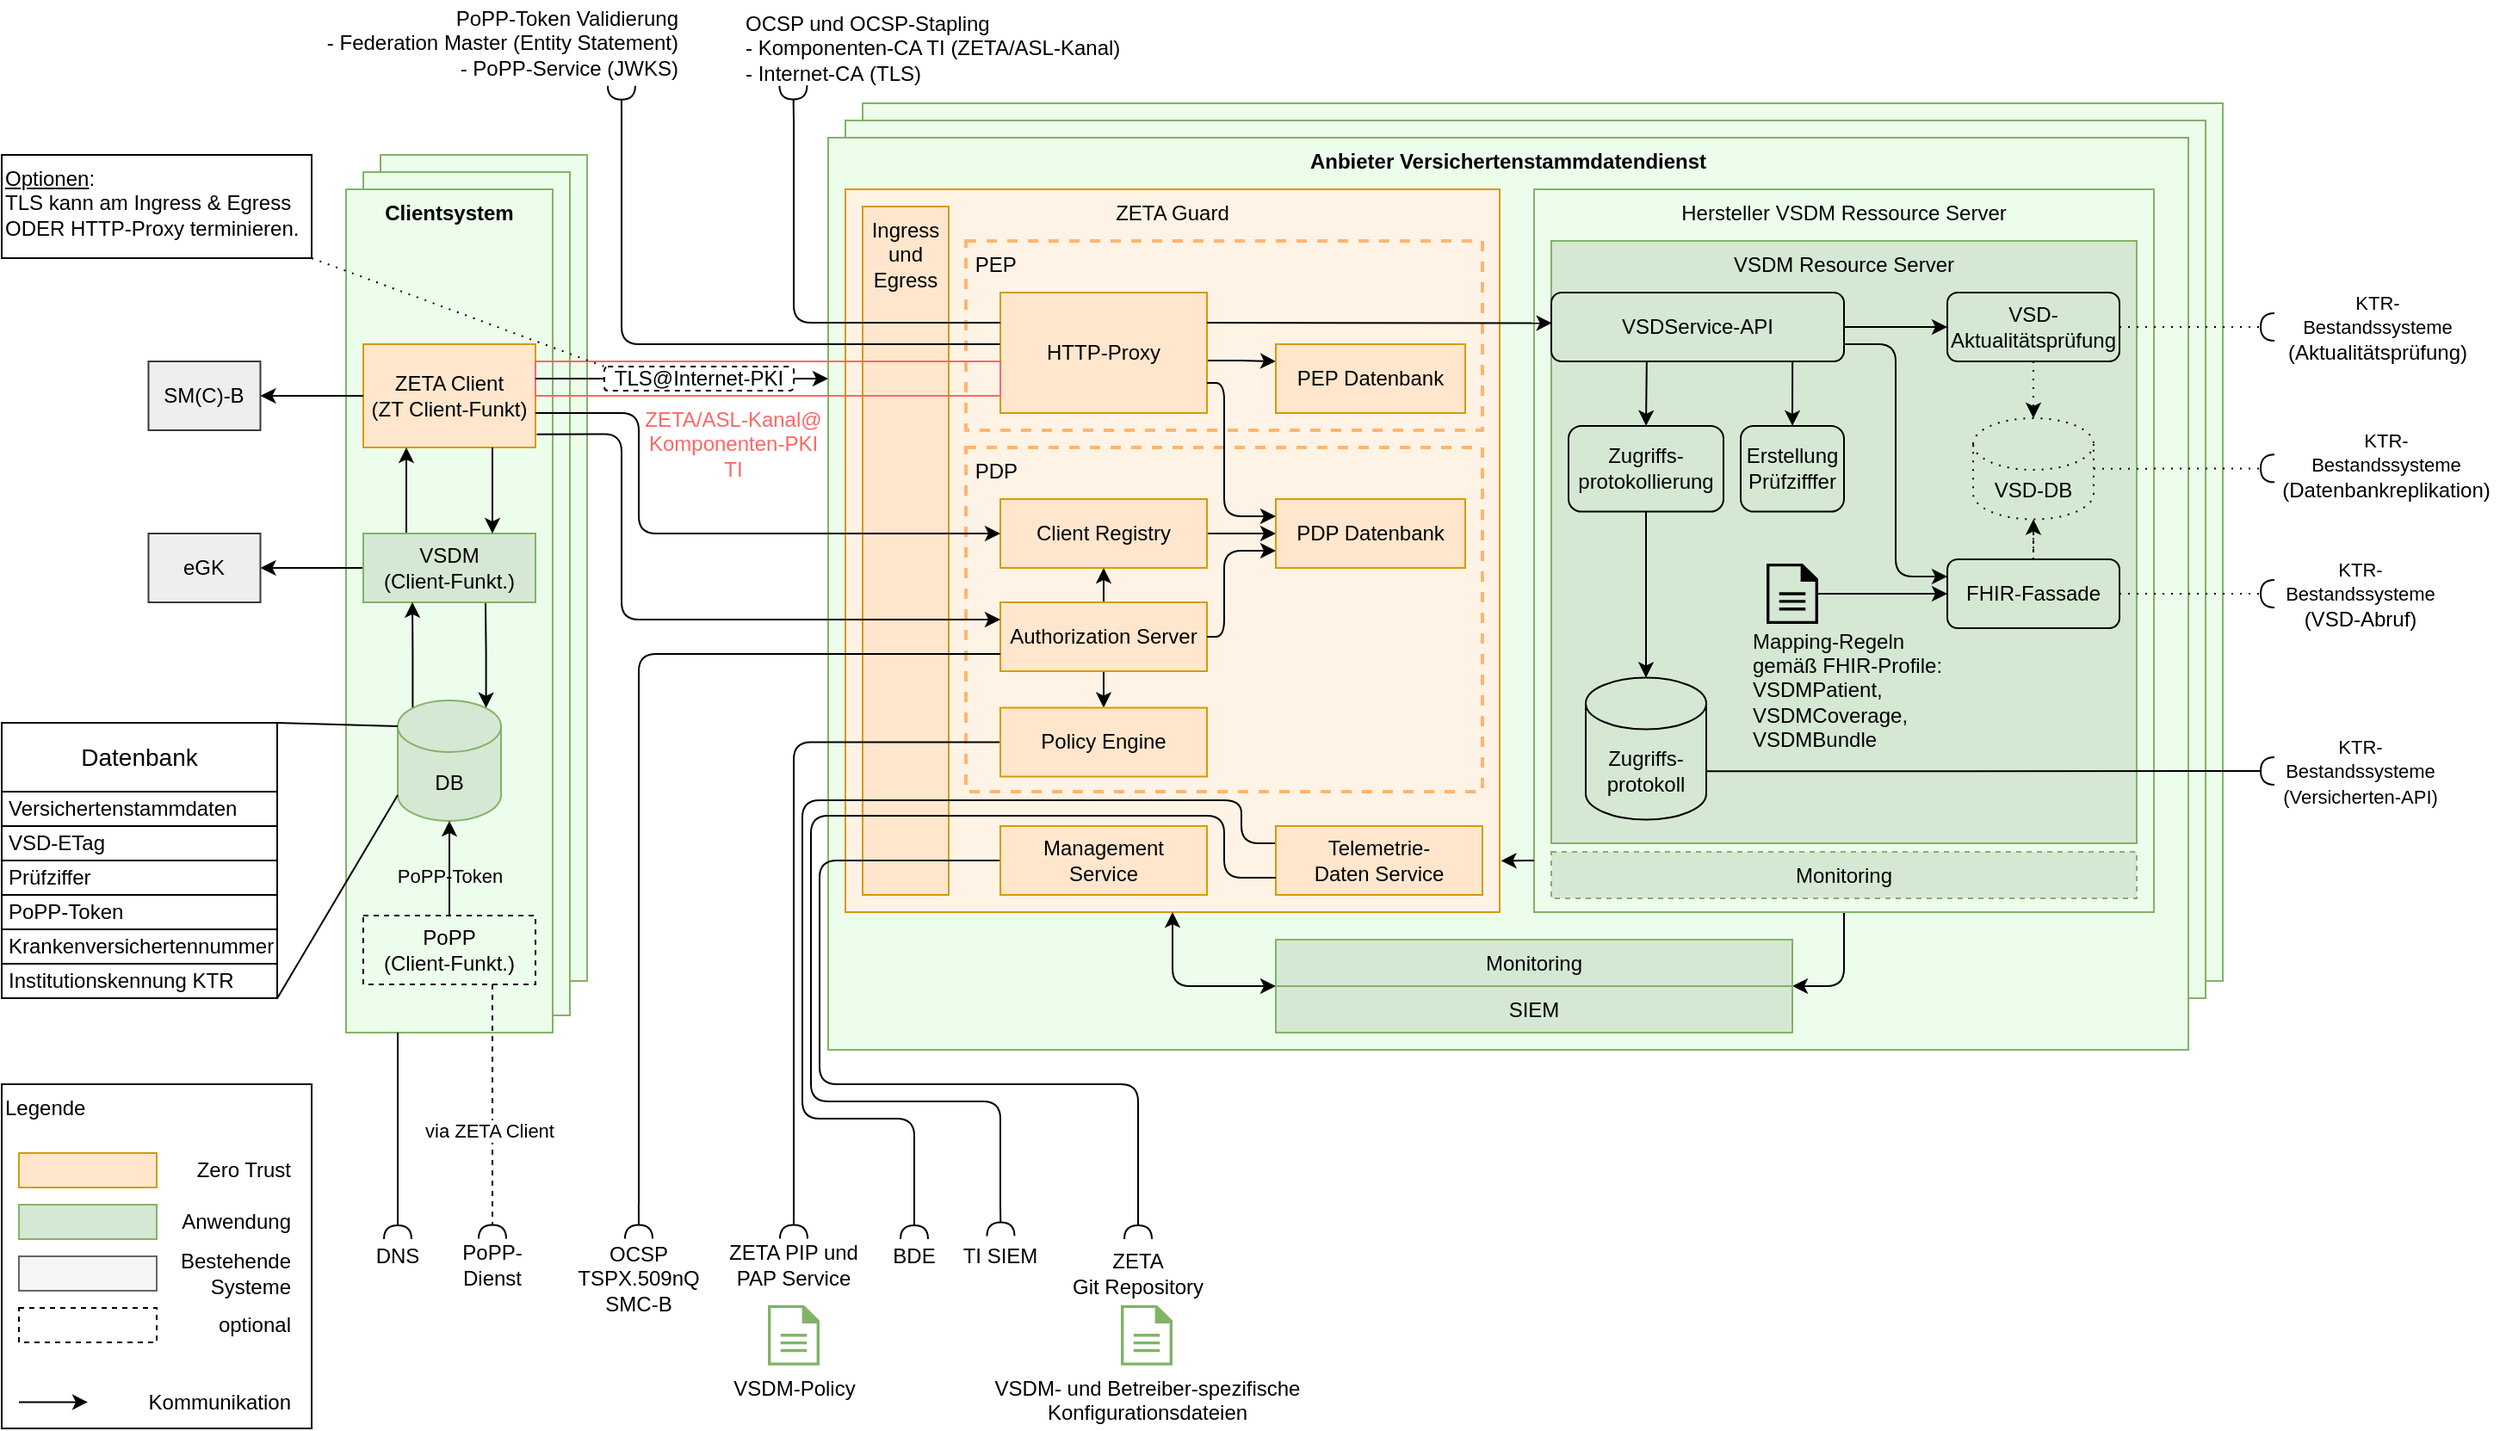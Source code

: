<?xml version="1.0" encoding="UTF-8"?>
<mxfile version="24.9.3">
  <diagram id="XZqBrHnGn3-9SLynYtlv" name="Seite-1">
    <mxGraphModel dx="1962" dy="904" grid="1" gridSize="10" guides="1" tooltips="1" connect="1" arrows="1" fold="1" page="0" pageScale="1" pageWidth="827" pageHeight="1169" math="0" shadow="0">
      <root>
        <mxCell id="0" />
        <mxCell id="1" parent="0" />
        <mxCell id="Ux8lGl-wnyfo4ktNm6vA-50" value="" style="rounded=0;whiteSpace=wrap;html=1;fillColor=#edfdec;strokeColor=#82b366;align=center;verticalAlign=top;" parent="1" vertex="1">
          <mxGeometry x="490" y="70" width="790" height="510" as="geometry" />
        </mxCell>
        <mxCell id="Ux8lGl-wnyfo4ktNm6vA-48" value="" style="rounded=0;whiteSpace=wrap;html=1;fillColor=#edfdec;strokeColor=#82b366;align=center;verticalAlign=top;" parent="1" vertex="1">
          <mxGeometry x="480" y="80" width="790" height="510" as="geometry" />
        </mxCell>
        <mxCell id="29rTgdMoYmhlcVRQ41To-1" value="&lt;b&gt;Anbieter Versichertenstammdatendienst&lt;/b&gt;" style="rounded=0;whiteSpace=wrap;html=1;fillColor=#edfdec;strokeColor=#82b366;align=center;verticalAlign=top;" parent="1" vertex="1">
          <mxGeometry x="470" y="90" width="790" height="530" as="geometry" />
        </mxCell>
        <mxCell id="gxVGAsNlWDkxe-efT7vW-6" value="" style="edgeStyle=orthogonalEdgeStyle;rounded=1;orthogonalLoop=1;jettySize=auto;html=1;entryX=1;entryY=1;entryDx=0;entryDy=0;exitX=0.5;exitY=1;exitDx=0;exitDy=0;curved=0;" parent="1" source="gxVGAsNlWDkxe-efT7vW-1" target="29rTgdMoYmhlcVRQ41To-34" edge="1">
          <mxGeometry relative="1" as="geometry">
            <Array as="points">
              <mxPoint x="1060" y="583" />
            </Array>
          </mxGeometry>
        </mxCell>
        <mxCell id="gxVGAsNlWDkxe-efT7vW-1" value="Hersteller VSDM Ressource Server" style="rounded=0;whiteSpace=wrap;html=1;fillColor=#edfdec;strokeColor=#82b366;align=center;verticalAlign=top;" parent="1" vertex="1">
          <mxGeometry x="880" y="120" width="360" height="420" as="geometry" />
        </mxCell>
        <mxCell id="mA7ABEJn_w4v4imi2nxo-2" value="&lt;u&gt;Optionen&lt;/u&gt;:&lt;div&gt;&lt;span style=&quot;background-color: initial;&quot;&gt;TLS kann am Ingress &amp;amp; Egress ODER HTTP-Proxy terminieren.&lt;/span&gt;&lt;/div&gt;" style="rounded=0;whiteSpace=wrap;html=1;align=left;verticalAlign=top;" parent="1" vertex="1">
          <mxGeometry x="-10" y="100" width="180" height="60" as="geometry" />
        </mxCell>
        <mxCell id="Ux8lGl-wnyfo4ktNm6vA-52" value="" style="rounded=0;whiteSpace=wrap;html=1;fillColor=#EDFDEC;strokeColor=#82B366;verticalAlign=top;" parent="1" vertex="1">
          <mxGeometry x="210" y="100" width="120" height="480" as="geometry" />
        </mxCell>
        <mxCell id="Ux8lGl-wnyfo4ktNm6vA-51" value="" style="rounded=0;whiteSpace=wrap;html=1;fillColor=#EDFDEC;strokeColor=#82B366;verticalAlign=top;" parent="1" vertex="1">
          <mxGeometry x="200" y="110" width="120" height="490" as="geometry" />
        </mxCell>
        <mxCell id="29rTgdMoYmhlcVRQ41To-2" value="ZETA Guard" style="rounded=0;whiteSpace=wrap;html=1;align=center;verticalAlign=top;fillColor=#fff3e5;strokeColor=#d79b00;" parent="1" vertex="1">
          <mxGeometry x="480" y="120" width="380" height="420" as="geometry" />
        </mxCell>
        <mxCell id="29rTgdMoYmhlcVRQ41To-3" value="Ingress&lt;div&gt;und&lt;/div&gt;&lt;div&gt;Egress&lt;div&gt;&lt;/div&gt;&lt;/div&gt;" style="rounded=0;whiteSpace=wrap;html=1;fillColor=#ffe6cc;strokeColor=#d79b00;verticalAlign=top;" parent="1" vertex="1">
          <mxGeometry x="490" y="130" width="50" height="400" as="geometry" />
        </mxCell>
        <mxCell id="29rTgdMoYmhlcVRQ41To-4" value="Legende" style="rounded=0;whiteSpace=wrap;html=1;align=left;verticalAlign=top;" parent="1" vertex="1">
          <mxGeometry x="-10" y="640" width="180" height="200" as="geometry" />
        </mxCell>
        <mxCell id="29rTgdMoYmhlcVRQ41To-6" value="&amp;nbsp;PDP&amp;nbsp;" style="rounded=0;whiteSpace=wrap;html=1;fillColor=none;verticalAlign=top;strokeColor=#FFB570;dashed=1;strokeWidth=2;align=left;" parent="1" vertex="1">
          <mxGeometry x="550" y="270" width="300" height="200" as="geometry" />
        </mxCell>
        <mxCell id="29rTgdMoYmhlcVRQ41To-9" style="edgeStyle=orthogonalEdgeStyle;rounded=0;orthogonalLoop=1;jettySize=auto;html=1;entryX=0.5;entryY=0;entryDx=0;entryDy=0;" parent="1" source="29rTgdMoYmhlcVRQ41To-15" target="29rTgdMoYmhlcVRQ41To-18" edge="1">
          <mxGeometry relative="1" as="geometry">
            <mxPoint x="630" y="360" as="targetPoint" />
          </mxGeometry>
        </mxCell>
        <mxCell id="7Tdx6mqpSsqZb4YxP3zN-2" value="" style="edgeStyle=orthogonalEdgeStyle;rounded=0;orthogonalLoop=1;jettySize=auto;html=1;" parent="1" source="29rTgdMoYmhlcVRQ41To-15" target="7Tdx6mqpSsqZb4YxP3zN-1" edge="1">
          <mxGeometry relative="1" as="geometry" />
        </mxCell>
        <mxCell id="29rTgdMoYmhlcVRQ41To-15" value="Authorization Server" style="rounded=0;whiteSpace=wrap;html=1;fillColor=#ffe6cc;strokeColor=#d79b00;" parent="1" vertex="1">
          <mxGeometry x="570" y="360" width="120" height="40" as="geometry" />
        </mxCell>
        <mxCell id="29rTgdMoYmhlcVRQ41To-16" style="edgeStyle=orthogonalEdgeStyle;rounded=1;orthogonalLoop=1;jettySize=auto;html=1;exitX=0;exitY=0.5;exitDx=0;exitDy=0;curved=0;endArrow=none;endFill=0;" parent="1" source="29rTgdMoYmhlcVRQ41To-18" edge="1">
          <mxGeometry relative="1" as="geometry">
            <Array as="points">
              <mxPoint x="450" y="441" />
            </Array>
            <mxPoint x="450" y="690" as="targetPoint" />
          </mxGeometry>
        </mxCell>
        <mxCell id="29rTgdMoYmhlcVRQ41To-18" value="Policy Engine" style="rounded=0;whiteSpace=wrap;html=1;fillColor=#ffe6cc;strokeColor=#d79b00;" parent="1" vertex="1">
          <mxGeometry x="570" y="421.25" width="120" height="40" as="geometry" />
        </mxCell>
        <mxCell id="29rTgdMoYmhlcVRQ41To-22" value="&lt;div&gt;VSDM Resource Server&lt;/div&gt;" style="rounded=0;whiteSpace=wrap;html=1;fillColor=#d5e8d4;strokeColor=#82b366;verticalAlign=top;" parent="1" vertex="1">
          <mxGeometry x="890" y="150" width="340" height="350" as="geometry" />
        </mxCell>
        <mxCell id="kJqwXl-6ZBxffu8ja5CK-5" value="" style="edgeStyle=orthogonalEdgeStyle;rounded=1;orthogonalLoop=1;jettySize=auto;html=1;curved=0;endArrow=none;endFill=0;exitX=0;exitY=0.25;exitDx=0;exitDy=0;" parent="1" source="29rTgdMoYmhlcVRQ41To-28" edge="1">
          <mxGeometry relative="1" as="geometry">
            <mxPoint x="725" y="494.5" as="sourcePoint" />
            <mxPoint x="520" y="710" as="targetPoint" />
            <Array as="points">
              <mxPoint x="710" y="500" />
              <mxPoint x="710" y="475" />
              <mxPoint x="455" y="475" />
              <mxPoint x="455" y="660" />
              <mxPoint x="520" y="660" />
            </Array>
          </mxGeometry>
        </mxCell>
        <mxCell id="29rTgdMoYmhlcVRQ41To-28" value="Telemetrie-Daten&amp;nbsp;&lt;span style=&quot;background-color: initial;&quot;&gt;Service&lt;/span&gt;" style="rounded=0;whiteSpace=wrap;html=1;fillColor=#ffe6cc;strokeColor=#d79b00;" parent="1" vertex="1">
          <mxGeometry x="730" y="490" width="120" height="40" as="geometry" />
        </mxCell>
        <mxCell id="29rTgdMoYmhlcVRQ41To-29" style="edgeStyle=orthogonalEdgeStyle;rounded=1;orthogonalLoop=1;jettySize=auto;html=1;curved=0;exitX=0;exitY=0.5;exitDx=0;exitDy=0;endArrow=none;endFill=0;" parent="1" source="29rTgdMoYmhlcVRQ41To-31" edge="1">
          <mxGeometry relative="1" as="geometry">
            <Array as="points">
              <mxPoint x="465" y="510" />
              <mxPoint x="465" y="640" />
              <mxPoint x="650" y="640" />
            </Array>
            <mxPoint x="650" y="700" as="targetPoint" />
          </mxGeometry>
        </mxCell>
        <mxCell id="29rTgdMoYmhlcVRQ41To-31" value="Management&lt;div&gt;Service&lt;/div&gt;" style="rounded=0;whiteSpace=wrap;html=1;fillColor=#ffe6cc;strokeColor=#d79b00;" parent="1" vertex="1">
          <mxGeometry x="570" y="490" width="120" height="40" as="geometry" />
        </mxCell>
        <mxCell id="gxVGAsNlWDkxe-efT7vW-7" value="" style="edgeStyle=orthogonalEdgeStyle;rounded=0;orthogonalLoop=1;jettySize=auto;html=1;entryX=0.418;entryY=0.014;entryDx=0;entryDy=0;entryPerimeter=0;" parent="1" source="29rTgdMoYmhlcVRQ41To-34" target="29rTgdMoYmhlcVRQ41To-53" edge="1">
          <mxGeometry relative="1" as="geometry" />
        </mxCell>
        <mxCell id="29rTgdMoYmhlcVRQ41To-34" value="&lt;div&gt;Monitoring&lt;/div&gt;" style="rounded=0;whiteSpace=wrap;html=1;fillColor=#d5e8d4;strokeColor=#82b366;" parent="1" vertex="1">
          <mxGeometry x="730" y="556" width="300" height="27" as="geometry" />
        </mxCell>
        <mxCell id="29rTgdMoYmhlcVRQ41To-39" value="&lt;b&gt;Clientsystem&lt;/b&gt;" style="rounded=0;whiteSpace=wrap;html=1;fillColor=#EDFDEC;strokeColor=#82B366;verticalAlign=top;" parent="1" vertex="1">
          <mxGeometry x="190" y="120" width="120" height="490" as="geometry" />
        </mxCell>
        <mxCell id="29rTgdMoYmhlcVRQ41To-44" value="SM(C)-B" style="rounded=0;whiteSpace=wrap;html=1;fillColor=#eeeeee;strokeColor=#36393d;" parent="1" vertex="1">
          <mxGeometry x="75.24" y="220" width="65" height="40" as="geometry" />
        </mxCell>
        <mxCell id="kJqwXl-6ZBxffu8ja5CK-8" value="" style="edgeStyle=orthogonalEdgeStyle;rounded=1;orthogonalLoop=1;jettySize=auto;html=1;entryX=0.5;entryY=1;entryDx=0;entryDy=0;exitX=0;exitY=0;exitDx=0;exitDy=0;startArrow=classic;startFill=1;curved=0;" parent="1" source="29rTgdMoYmhlcVRQ41To-53" target="29rTgdMoYmhlcVRQ41To-2" edge="1">
          <mxGeometry relative="1" as="geometry">
            <mxPoint x="785" y="640" as="targetPoint" />
            <Array as="points">
              <mxPoint x="670" y="583" />
            </Array>
          </mxGeometry>
        </mxCell>
        <mxCell id="29rTgdMoYmhlcVRQ41To-53" value="&lt;div&gt;SIEM&lt;/div&gt;" style="rounded=0;whiteSpace=wrap;html=1;fillColor=#D5E8D4;strokeColor=#82B366;" parent="1" vertex="1">
          <mxGeometry x="730" y="583" width="300" height="27" as="geometry" />
        </mxCell>
        <mxCell id="29rTgdMoYmhlcVRQ41To-60" value="" style="rounded=0;whiteSpace=wrap;html=1;fillColor=#ffe6cc;strokeColor=#d79b00;" parent="1" vertex="1">
          <mxGeometry y="680" width="80" height="20" as="geometry" />
        </mxCell>
        <mxCell id="29rTgdMoYmhlcVRQ41To-61" value="Zero Trust" style="text;html=1;align=right;verticalAlign=middle;whiteSpace=wrap;rounded=0;" parent="1" vertex="1">
          <mxGeometry x="90" y="680" width="70" height="20" as="geometry" />
        </mxCell>
        <mxCell id="29rTgdMoYmhlcVRQ41To-62" value="" style="rounded=0;whiteSpace=wrap;html=1;fillColor=#d5e8d4;strokeColor=#82b366;" parent="1" vertex="1">
          <mxGeometry y="710" width="80" height="20" as="geometry" />
        </mxCell>
        <mxCell id="29rTgdMoYmhlcVRQ41To-63" value="Anwendung" style="text;html=1;align=right;verticalAlign=middle;whiteSpace=wrap;rounded=0;" parent="1" vertex="1">
          <mxGeometry x="90" y="710" width="70" height="20" as="geometry" />
        </mxCell>
        <mxCell id="29rTgdMoYmhlcVRQ41To-64" value="" style="rounded=0;whiteSpace=wrap;html=1;fillColor=#f5f5f5;strokeColor=#666666;fontColor=#333333;" parent="1" vertex="1">
          <mxGeometry y="740" width="80" height="20" as="geometry" />
        </mxCell>
        <mxCell id="29rTgdMoYmhlcVRQ41To-65" value="Bestehende &lt;br&gt;Systeme" style="text;html=1;align=right;verticalAlign=middle;whiteSpace=wrap;rounded=0;" parent="1" vertex="1">
          <mxGeometry x="90" y="739.75" width="70" height="20" as="geometry" />
        </mxCell>
        <mxCell id="29rTgdMoYmhlcVRQ41To-66" style="edgeStyle=orthogonalEdgeStyle;rounded=1;orthogonalLoop=1;jettySize=auto;html=1;curved=0;" parent="1" edge="1">
          <mxGeometry relative="1" as="geometry">
            <mxPoint y="824.71" as="sourcePoint" />
            <mxPoint x="40" y="824.71" as="targetPoint" />
            <Array as="points">
              <mxPoint x="20" y="825" />
              <mxPoint x="20" y="825" />
            </Array>
          </mxGeometry>
        </mxCell>
        <mxCell id="29rTgdMoYmhlcVRQ41To-67" value="Kommunikation" style="text;html=1;align=right;verticalAlign=middle;whiteSpace=wrap;rounded=0;" parent="1" vertex="1">
          <mxGeometry x="70" y="815" width="90" height="20" as="geometry" />
        </mxCell>
        <mxCell id="29rTgdMoYmhlcVRQ41To-70" style="edgeStyle=orthogonalEdgeStyle;rounded=1;orthogonalLoop=1;jettySize=auto;html=1;entryX=0;entryY=0.25;entryDx=0;entryDy=0;curved=0;exitX=1.008;exitY=0.872;exitDx=0;exitDy=0;exitPerimeter=0;" parent="1" source="29rTgdMoYmhlcVRQ41To-76" target="29rTgdMoYmhlcVRQ41To-15" edge="1">
          <mxGeometry relative="1" as="geometry">
            <Array as="points">
              <mxPoint x="350" y="262" />
              <mxPoint x="350" y="370" />
            </Array>
          </mxGeometry>
        </mxCell>
        <mxCell id="29rTgdMoYmhlcVRQ41To-76" value="ZETA Client&lt;div&gt;(ZT Client-Funkt)&lt;/div&gt;" style="rounded=0;whiteSpace=wrap;html=1;fillColor=#ffe6cc;strokeColor=#d79b00;" parent="1" vertex="1">
          <mxGeometry x="200" y="210" width="100" height="60" as="geometry" />
        </mxCell>
        <mxCell id="29rTgdMoYmhlcVRQ41To-77" value="&amp;nbsp;PEP&amp;nbsp;" style="rounded=0;whiteSpace=wrap;html=1;fillColor=none;verticalAlign=top;strokeColor=#FFB570;dashed=1;strokeWidth=2;align=left;" parent="1" vertex="1">
          <mxGeometry x="550" y="150" width="300" height="110" as="geometry" />
        </mxCell>
        <mxCell id="y5Bz5w09_a10lvHmToGj-6" value="" style="edgeStyle=orthogonalEdgeStyle;rounded=0;orthogonalLoop=1;jettySize=auto;html=1;curved=0;entryX=0;entryY=0.25;entryDx=0;entryDy=0;exitX=0.989;exitY=0.564;exitDx=0;exitDy=0;exitPerimeter=0;" parent="1" source="29rTgdMoYmhlcVRQ41To-78" target="y5Bz5w09_a10lvHmToGj-5" edge="1">
          <mxGeometry relative="1" as="geometry" />
        </mxCell>
        <mxCell id="29rTgdMoYmhlcVRQ41To-78" value="HTTP-Proxy" style="rounded=0;whiteSpace=wrap;html=1;fillColor=#ffe6cc;strokeColor=#d79b00;" parent="1" vertex="1">
          <mxGeometry x="570" y="180" width="120" height="70" as="geometry" />
        </mxCell>
        <mxCell id="mJ-3obKRto_tGQeoeEUm-2" value="" style="edgeStyle=orthogonalEdgeStyle;rounded=0;orthogonalLoop=1;jettySize=auto;html=1;entryX=0.25;entryY=1;entryDx=0;entryDy=0;exitX=0.25;exitY=0;exitDx=0;exitDy=0;" parent="1" source="29rTgdMoYmhlcVRQ41To-85" target="29rTgdMoYmhlcVRQ41To-76" edge="1">
          <mxGeometry relative="1" as="geometry" />
        </mxCell>
        <mxCell id="eh9vk2TK4S6zh4HiUIDi-2" value="" style="edgeStyle=orthogonalEdgeStyle;rounded=0;orthogonalLoop=1;jettySize=auto;html=1;" parent="1" source="29rTgdMoYmhlcVRQ41To-85" target="eh9vk2TK4S6zh4HiUIDi-1" edge="1">
          <mxGeometry relative="1" as="geometry" />
        </mxCell>
        <mxCell id="29rTgdMoYmhlcVRQ41To-85" value="&lt;div&gt;VSDM&lt;/div&gt;&lt;div&gt;(Client-Funkt.)&lt;/div&gt;" style="rounded=0;whiteSpace=wrap;html=1;fillColor=#d5e8d4;strokeColor=#82b366;" parent="1" vertex="1">
          <mxGeometry x="200" y="320" width="100" height="40" as="geometry" />
        </mxCell>
        <mxCell id="mJ-3obKRto_tGQeoeEUm-1" value="" style="edgeStyle=orthogonalEdgeStyle;rounded=0;orthogonalLoop=1;jettySize=auto;html=1;startArrow=classic;startFill=1;endArrow=none;endFill=0;exitX=0.855;exitY=0;exitDx=0;exitDy=4.35;exitPerimeter=0;entryX=0.71;entryY=1.011;entryDx=0;entryDy=0;entryPerimeter=0;" parent="1" source="29rTgdMoYmhlcVRQ41To-87" target="29rTgdMoYmhlcVRQ41To-85" edge="1">
          <mxGeometry relative="1" as="geometry" />
        </mxCell>
        <mxCell id="RsZEj9lyrCXEbWaPnTaj-8" value="" style="edgeStyle=orthogonalEdgeStyle;rounded=0;orthogonalLoop=1;jettySize=auto;html=1;exitX=0.145;exitY=0;exitDx=0;exitDy=4.35;exitPerimeter=0;entryX=0.285;entryY=0.997;entryDx=0;entryDy=0;entryPerimeter=0;" parent="1" source="29rTgdMoYmhlcVRQ41To-87" target="29rTgdMoYmhlcVRQ41To-85" edge="1">
          <mxGeometry relative="1" as="geometry" />
        </mxCell>
        <mxCell id="29rTgdMoYmhlcVRQ41To-87" value="&lt;span style=&quot;background-color: initial;&quot;&gt;DB&lt;/span&gt;" style="shape=cylinder3;whiteSpace=wrap;html=1;boundedLbl=1;backgroundOutline=1;size=15;fillColor=#d5e8d4;strokeColor=#82b366;" parent="1" vertex="1">
          <mxGeometry x="220" y="417" width="60" height="70" as="geometry" />
        </mxCell>
        <mxCell id="29rTgdMoYmhlcVRQ41To-37" style="edgeStyle=orthogonalEdgeStyle;rounded=1;orthogonalLoop=1;jettySize=auto;html=1;entryX=1;entryY=0.5;entryDx=0;entryDy=0;curved=0;exitX=0;exitY=0.5;exitDx=0;exitDy=0;" parent="1" source="29rTgdMoYmhlcVRQ41To-76" target="29rTgdMoYmhlcVRQ41To-44" edge="1">
          <mxGeometry relative="1" as="geometry">
            <mxPoint x="230" y="169" as="sourcePoint" />
          </mxGeometry>
        </mxCell>
        <mxCell id="RsZEj9lyrCXEbWaPnTaj-5" value="" style="edgeStyle=orthogonalEdgeStyle;rounded=0;orthogonalLoop=1;jettySize=auto;html=1;" parent="1" source="RsZEj9lyrCXEbWaPnTaj-1" target="29rTgdMoYmhlcVRQ41To-87" edge="1">
          <mxGeometry relative="1" as="geometry" />
        </mxCell>
        <mxCell id="RsZEj9lyrCXEbWaPnTaj-6" value="PoPP-Token" style="edgeLabel;html=1;align=center;verticalAlign=middle;resizable=0;points=[];labelBackgroundColor=none;" parent="RsZEj9lyrCXEbWaPnTaj-5" vertex="1" connectable="0">
          <mxGeometry x="-0.148" relative="1" as="geometry">
            <mxPoint as="offset" />
          </mxGeometry>
        </mxCell>
        <mxCell id="RsZEj9lyrCXEbWaPnTaj-1" value="&lt;div&gt;PoPP&lt;/div&gt;&lt;div&gt;(Client-Funkt.)&lt;/div&gt;" style="rounded=0;whiteSpace=wrap;html=1;fillColor=none;dashed=1;" parent="1" vertex="1">
          <mxGeometry x="200" y="542" width="100" height="40" as="geometry" />
        </mxCell>
        <mxCell id="Ux8lGl-wnyfo4ktNm6vA-5" value="" style="endArrow=none;html=1;rounded=0;entryX=0;entryY=0;entryDx=0;entryDy=15;entryPerimeter=0;exitX=1;exitY=0;exitDx=0;exitDy=0;" parent="1" source="WYYAO5a9UxV3ZW57-LGB-9" target="29rTgdMoYmhlcVRQ41To-87" edge="1">
          <mxGeometry width="50" height="50" relative="1" as="geometry">
            <mxPoint x="70" y="337" as="sourcePoint" />
            <mxPoint x="610" y="587" as="targetPoint" />
          </mxGeometry>
        </mxCell>
        <mxCell id="Ux8lGl-wnyfo4ktNm6vA-6" value="" style="endArrow=none;html=1;rounded=0;entryX=0;entryY=1;entryDx=0;entryDy=-15;entryPerimeter=0;exitX=1.001;exitY=0.992;exitDx=0;exitDy=0;exitPerimeter=0;" parent="1" source="WYYAO5a9UxV3ZW57-LGB-15" target="29rTgdMoYmhlcVRQ41To-87" edge="1">
          <mxGeometry width="50" height="50" relative="1" as="geometry">
            <mxPoint x="69.43" y="486.74" as="sourcePoint" />
            <mxPoint x="125.36" y="477" as="targetPoint" />
          </mxGeometry>
        </mxCell>
        <mxCell id="Ux8lGl-wnyfo4ktNm6vA-14" value="" style="rounded=0;whiteSpace=wrap;html=1;fillColor=none;strokeColor=#FF6666;align=right;" parent="1" vertex="1">
          <mxGeometry x="300" y="220" width="270" height="20" as="geometry" />
        </mxCell>
        <mxCell id="Ux8lGl-wnyfo4ktNm6vA-15" value="&lt;span style=&quot;text-align: right;&quot;&gt;&lt;font color=&quot;#ff6666&quot;&gt;ZETA/ASL-Kanal@&lt;/font&gt;&lt;/span&gt;&lt;div&gt;&lt;span style=&quot;text-align: right;&quot;&gt;&lt;font color=&quot;#ff6666&quot;&gt;Komponenten-PKI TI&lt;/font&gt;&lt;/span&gt;&lt;/div&gt;" style="text;html=1;align=center;verticalAlign=middle;whiteSpace=wrap;rounded=0;" parent="1" vertex="1">
          <mxGeometry x="360" y="240" width="110" height="56" as="geometry" />
        </mxCell>
        <mxCell id="Ux8lGl-wnyfo4ktNm6vA-16" value="" style="edgeStyle=orthogonalEdgeStyle;rounded=0;orthogonalLoop=1;jettySize=auto;html=1;entryX=0.75;entryY=0;entryDx=0;entryDy=0;exitX=0.75;exitY=1;exitDx=0;exitDy=0;" parent="1" source="29rTgdMoYmhlcVRQ41To-76" target="29rTgdMoYmhlcVRQ41To-85" edge="1">
          <mxGeometry relative="1" as="geometry">
            <mxPoint x="235" y="320" as="sourcePoint" />
            <mxPoint x="235" y="280" as="targetPoint" />
          </mxGeometry>
        </mxCell>
        <mxCell id="29rTgdMoYmhlcVRQ41To-35" style="edgeStyle=orthogonalEdgeStyle;rounded=1;orthogonalLoop=1;jettySize=auto;html=1;curved=0;exitX=0;exitY=0.5;exitDx=0;exitDy=0;" parent="1" source="Ux8lGl-wnyfo4ktNm6vA-14" edge="1">
          <mxGeometry relative="1" as="geometry">
            <Array as="points">
              <mxPoint x="470" y="230" />
              <mxPoint x="470" y="230" />
            </Array>
            <mxPoint x="470" y="230" as="targetPoint" />
            <mxPoint x="310" y="230" as="sourcePoint" />
          </mxGeometry>
        </mxCell>
        <mxCell id="Ux8lGl-wnyfo4ktNm6vA-19" value="&lt;span style=&quot;&quot;&gt;VSDM-Policy&lt;/span&gt;" style="sketch=0;pointerEvents=1;shadow=0;dashed=0;html=1;strokeColor=none;fillColor=#82B366;labelPosition=center;verticalLabelPosition=bottom;verticalAlign=top;outlineConnect=0;align=center;shape=mxgraph.office.concepts.document;labelBackgroundColor=#FFFFFF;" parent="1" vertex="1">
          <mxGeometry x="435" y="768.38" width="30" height="35" as="geometry" />
        </mxCell>
        <mxCell id="Ux8lGl-wnyfo4ktNm6vA-20" value="Zugriffs-protokoll" style="shape=cylinder3;whiteSpace=wrap;html=1;boundedLbl=1;backgroundOutline=1;size=15;fillColor=#d5e8d4;strokeColor=#000000;" parent="1" vertex="1">
          <mxGeometry x="910" y="403.75" width="70" height="82.5" as="geometry" />
        </mxCell>
        <mxCell id="mA7ABEJn_w4v4imi2nxo-9" value="" style="edgeStyle=orthogonalEdgeStyle;rounded=0;orthogonalLoop=1;jettySize=auto;html=1;dashed=1;dashPattern=1 4;" parent="1" source="Ux8lGl-wnyfo4ktNm6vA-22" target="mA7ABEJn_w4v4imi2nxo-4" edge="1">
          <mxGeometry relative="1" as="geometry" />
        </mxCell>
        <mxCell id="mA7ABEJn_w4v4imi2nxo-10" value="" style="edgeStyle=orthogonalEdgeStyle;rounded=0;orthogonalLoop=1;jettySize=auto;html=1;startArrow=classic;startFill=1;endArrow=none;endFill=0;" parent="1" source="Ux8lGl-wnyfo4ktNm6vA-22" target="Ux8lGl-wnyfo4ktNm6vA-23" edge="1">
          <mxGeometry relative="1" as="geometry" />
        </mxCell>
        <mxCell id="Ux8lGl-wnyfo4ktNm6vA-22" value="FHIR-Fassade" style="rounded=1;whiteSpace=wrap;html=1;fillColor=none;" parent="1" vertex="1">
          <mxGeometry x="1120" y="335" width="100" height="40" as="geometry" />
        </mxCell>
        <mxCell id="Ux8lGl-wnyfo4ktNm6vA-23" value="" style="sketch=0;pointerEvents=1;shadow=0;dashed=0;html=1;strokeColor=none;fillColor=#000000;labelPosition=center;verticalLabelPosition=bottom;verticalAlign=top;outlineConnect=0;align=center;shape=mxgraph.office.concepts.document;labelBackgroundColor=none;" parent="1" vertex="1">
          <mxGeometry x="1015" y="337.5" width="30" height="35" as="geometry" />
        </mxCell>
        <mxCell id="Ux8lGl-wnyfo4ktNm6vA-30" value="" style="edgeStyle=orthogonalEdgeStyle;rounded=0;orthogonalLoop=1;jettySize=auto;html=1;exitX=0.5;exitY=1;exitDx=0;exitDy=0;" parent="1" source="Veu_fZ2Ik_sSsAxx7kRS-3" target="Ux8lGl-wnyfo4ktNm6vA-20" edge="1">
          <mxGeometry relative="1" as="geometry">
            <mxPoint x="944.71" y="366.07" as="sourcePoint" />
            <mxPoint x="860" y="434.25" as="targetPoint" />
          </mxGeometry>
        </mxCell>
        <mxCell id="Ux8lGl-wnyfo4ktNm6vA-32" value="" style="rounded=0;orthogonalLoop=1;jettySize=auto;html=1;endArrow=halfCircle;endFill=0;endSize=6;strokeWidth=1;sketch=0;dashed=1;dashPattern=1 4;" parent="1" source="Ux8lGl-wnyfo4ktNm6vA-22" edge="1">
          <mxGeometry relative="1" as="geometry">
            <mxPoint x="1244.14" y="280.5" as="sourcePoint" />
            <mxPoint x="1310" y="355" as="targetPoint" />
          </mxGeometry>
        </mxCell>
        <mxCell id="Ux8lGl-wnyfo4ktNm6vA-34" value="" style="ellipse;whiteSpace=wrap;html=1;align=center;aspect=fixed;fillColor=none;strokeColor=none;resizable=0;perimeter=centerPerimeter;rotatable=0;allowArrows=0;points=[];outlineConnect=1;" parent="1" vertex="1">
          <mxGeometry x="1420" y="190" width="10" height="10" as="geometry" />
        </mxCell>
        <mxCell id="Ux8lGl-wnyfo4ktNm6vA-43" value="" style="rounded=0;orthogonalLoop=1;jettySize=auto;html=1;endArrow=halfCircle;endFill=0;endSize=6;strokeWidth=1;sketch=0;exitX=1;exitY=0;exitDx=0;exitDy=54.375;exitPerimeter=0;" parent="1" source="Ux8lGl-wnyfo4ktNm6vA-20" edge="1">
          <mxGeometry relative="1" as="geometry">
            <mxPoint x="965" y="471.88" as="sourcePoint" />
            <mxPoint x="1310" y="458" as="targetPoint" />
          </mxGeometry>
        </mxCell>
        <mxCell id="Ux8lGl-wnyfo4ktNm6vA-45" value="&lt;span style=&quot;color: rgb(0, 0, 0); font-family: Helvetica; font-size: 11px; font-style: normal; font-variant-ligatures: normal; font-variant-caps: normal; font-weight: 400; letter-spacing: normal; orphans: 2; text-align: center; text-indent: 0px; text-transform: none; widows: 2; word-spacing: 0px; -webkit-text-stroke-width: 0px; white-space: nowrap; background-color: rgb(255, 255, 255); text-decoration-thickness: initial; text-decoration-style: initial; text-decoration-color: initial; display: inline !important; float: none;&quot;&gt;KTR-&lt;div style=&quot;font-size: 12px; text-wrap: wrap;&quot;&gt;&lt;span style=&quot;font-size: 11px; text-wrap: nowrap;&quot;&gt;Bestandssysteme&lt;/span&gt;&lt;/div&gt;(Versicherten-API)&lt;/span&gt;" style="text;html=1;align=center;verticalAlign=middle;whiteSpace=wrap;rounded=0;" parent="1" vertex="1">
          <mxGeometry x="1310" y="433.25" width="100" height="50" as="geometry" />
        </mxCell>
        <mxCell id="4ok_WFRXBlFDNo3Pk6dw-8" value="" style="rounded=0;orthogonalLoop=1;jettySize=auto;html=1;endArrow=halfCircle;endFill=0;endSize=6;strokeWidth=1;sketch=0;entryX=0.5;entryY=0;entryDx=0;entryDy=0;" parent="1" target="4ok_WFRXBlFDNo3Pk6dw-12" edge="1">
          <mxGeometry relative="1" as="geometry">
            <mxPoint x="520" y="709.75" as="sourcePoint" />
            <mxPoint x="519.83" y="725.75" as="targetPoint" />
          </mxGeometry>
        </mxCell>
        <mxCell id="4ok_WFRXBlFDNo3Pk6dw-9" value="" style="rounded=0;orthogonalLoop=1;jettySize=auto;html=1;endArrow=halfCircle;endFill=0;endSize=6;strokeWidth=1;sketch=0;entryX=0.504;entryY=-0.09;entryDx=0;entryDy=0;entryPerimeter=0;" parent="1" target="4ok_WFRXBlFDNo3Pk6dw-13" edge="1">
          <mxGeometry relative="1" as="geometry">
            <mxPoint x="570" y="710" as="sourcePoint" />
            <mxPoint x="569.36" y="719.5" as="targetPoint" />
          </mxGeometry>
        </mxCell>
        <mxCell id="4ok_WFRXBlFDNo3Pk6dw-10" value="" style="rounded=0;orthogonalLoop=1;jettySize=auto;html=1;endArrow=halfCircle;endFill=0;endSize=6;strokeWidth=1;sketch=0;entryX=0.5;entryY=0;entryDx=0;entryDy=0;" parent="1" target="4ok_WFRXBlFDNo3Pk6dw-14" edge="1">
          <mxGeometry relative="1" as="geometry">
            <mxPoint x="650" y="686" as="sourcePoint" />
            <mxPoint x="640" y="705.75" as="targetPoint" />
          </mxGeometry>
        </mxCell>
        <mxCell id="4ok_WFRXBlFDNo3Pk6dw-11" value="" style="rounded=0;orthogonalLoop=1;jettySize=auto;html=1;endArrow=halfCircle;endFill=0;endSize=6;strokeWidth=1;sketch=0;entryX=0.5;entryY=0;entryDx=0;entryDy=0;" parent="1" target="4ok_WFRXBlFDNo3Pk6dw-15" edge="1">
          <mxGeometry relative="1" as="geometry">
            <mxPoint x="450" y="686.25" as="sourcePoint" />
            <mxPoint x="450" y="700" as="targetPoint" />
          </mxGeometry>
        </mxCell>
        <mxCell id="4ok_WFRXBlFDNo3Pk6dw-12" value="BDE" style="text;html=1;align=center;verticalAlign=middle;whiteSpace=wrap;rounded=0;" parent="1" vertex="1">
          <mxGeometry x="490" y="730" width="60" height="20" as="geometry" />
        </mxCell>
        <mxCell id="4ok_WFRXBlFDNo3Pk6dw-13" value="TI SIEM" style="text;html=1;align=center;verticalAlign=middle;whiteSpace=wrap;rounded=0;" parent="1" vertex="1">
          <mxGeometry x="540" y="730" width="60" height="20" as="geometry" />
        </mxCell>
        <mxCell id="4ok_WFRXBlFDNo3Pk6dw-14" value="ZETA Git&amp;nbsp;&lt;span style=&quot;background-color: initial;&quot;&gt;Repository&lt;/span&gt;" style="text;html=1;align=center;verticalAlign=middle;whiteSpace=wrap;rounded=0;" parent="1" vertex="1">
          <mxGeometry x="600" y="730" width="100" height="40" as="geometry" />
        </mxCell>
        <mxCell id="4ok_WFRXBlFDNo3Pk6dw-15" value="ZETA PIP und PAP Service" style="text;html=1;align=center;verticalAlign=middle;whiteSpace=wrap;rounded=0;" parent="1" vertex="1">
          <mxGeometry x="400" y="729.75" width="100" height="30" as="geometry" />
        </mxCell>
        <mxCell id="Veu_fZ2Ik_sSsAxx7kRS-3" value="Zugriffs-protokollierung" style="rounded=1;whiteSpace=wrap;html=1;fillColor=none;" parent="1" vertex="1">
          <mxGeometry x="900" y="257.44" width="90" height="49.87" as="geometry" />
        </mxCell>
        <mxCell id="JMPoNBZ3KFbZMQvcs8hZ-1" value="" style="edgeStyle=orthogonalEdgeStyle;rounded=0;orthogonalLoop=1;jettySize=auto;html=1;entryX=0.5;entryY=0;entryDx=0;entryDy=0;curved=0;exitX=0.326;exitY=1.002;exitDx=0;exitDy=0;exitPerimeter=0;" parent="1" source="Veu_fZ2Ik_sSsAxx7kRS-4" target="Veu_fZ2Ik_sSsAxx7kRS-3" edge="1">
          <mxGeometry relative="1" as="geometry">
            <mxPoint x="947.5" y="248.75" as="sourcePoint" />
          </mxGeometry>
        </mxCell>
        <mxCell id="Veu_fZ2Ik_sSsAxx7kRS-8" value="" style="edgeStyle=orthogonalEdgeStyle;rounded=1;orthogonalLoop=1;jettySize=auto;html=1;entryX=0;entryY=0.25;entryDx=0;entryDy=0;startArrow=none;startFill=0;curved=0;exitX=1;exitY=0.75;exitDx=0;exitDy=0;" parent="1" source="Veu_fZ2Ik_sSsAxx7kRS-4" target="Ux8lGl-wnyfo4ktNm6vA-22" edge="1">
          <mxGeometry relative="1" as="geometry">
            <Array as="points">
              <mxPoint x="1090" y="210" />
              <mxPoint x="1090" y="345" />
            </Array>
            <mxPoint x="1060" y="245" as="sourcePoint" />
            <mxPoint x="1125" y="270" as="targetPoint" />
          </mxGeometry>
        </mxCell>
        <mxCell id="USjoI9_iPOMPHp6QYIuY-1" value="" style="rounded=0;orthogonalLoop=1;jettySize=auto;html=1;endArrow=halfCircle;endFill=0;endSize=6;strokeWidth=1;sketch=0;dashed=1;exitX=0.75;exitY=1;exitDx=0;exitDy=0;entryX=0.5;entryY=0;entryDx=0;entryDy=0;" parent="1" source="RsZEj9lyrCXEbWaPnTaj-1" target="USjoI9_iPOMPHp6QYIuY-2" edge="1">
          <mxGeometry relative="1" as="geometry">
            <mxPoint x="250" y="545" as="sourcePoint" />
            <mxPoint x="275" y="630" as="targetPoint" />
          </mxGeometry>
        </mxCell>
        <mxCell id="ifHjv8w-46B9kM17yqdW-1" value="via ZETA Client" style="edgeLabel;html=1;align=center;verticalAlign=middle;resizable=0;points=[];" parent="USjoI9_iPOMPHp6QYIuY-1" vertex="1" connectable="0">
          <mxGeometry x="0.151" y="-2" relative="1" as="geometry">
            <mxPoint as="offset" />
          </mxGeometry>
        </mxCell>
        <mxCell id="USjoI9_iPOMPHp6QYIuY-2" value="PoPP-Dienst" style="text;html=1;align=center;verticalAlign=middle;whiteSpace=wrap;rounded=0;" parent="1" vertex="1">
          <mxGeometry x="245" y="729.75" width="60" height="30" as="geometry" />
        </mxCell>
        <mxCell id="UZmVdI0JqOaVXZEGuSlR-1" value="" style="rounded=0;orthogonalLoop=1;jettySize=auto;html=1;endArrow=halfCircle;endFill=0;endSize=6;strokeWidth=1;sketch=0;exitX=0.25;exitY=1;exitDx=0;exitDy=0;entryX=0.5;entryY=0;entryDx=0;entryDy=0;" parent="1" source="29rTgdMoYmhlcVRQ41To-39" target="UZmVdI0JqOaVXZEGuSlR-2" edge="1">
          <mxGeometry relative="1" as="geometry">
            <mxPoint x="220.0" y="620" as="sourcePoint" />
            <mxPoint x="220" y="670" as="targetPoint" />
          </mxGeometry>
        </mxCell>
        <mxCell id="UZmVdI0JqOaVXZEGuSlR-2" value="DNS" style="text;html=1;align=center;verticalAlign=middle;whiteSpace=wrap;rounded=0;" parent="1" vertex="1">
          <mxGeometry x="190" y="730" width="60" height="20" as="geometry" />
        </mxCell>
        <mxCell id="UZmVdI0JqOaVXZEGuSlR-3" style="edgeStyle=orthogonalEdgeStyle;rounded=1;orthogonalLoop=1;jettySize=auto;html=1;exitX=0;exitY=0.75;exitDx=0;exitDy=0;curved=0;endArrow=none;endFill=0;" parent="1" source="29rTgdMoYmhlcVRQ41To-15" edge="1">
          <mxGeometry relative="1" as="geometry">
            <Array as="points">
              <mxPoint x="360" y="390" />
              <mxPoint x="360" y="610" />
            </Array>
            <mxPoint x="360" y="710" as="targetPoint" />
            <mxPoint x="520" y="335" as="sourcePoint" />
          </mxGeometry>
        </mxCell>
        <mxCell id="UZmVdI0JqOaVXZEGuSlR-5" value="" style="rounded=0;orthogonalLoop=1;jettySize=auto;html=1;endArrow=halfCircle;endFill=0;endSize=6;strokeWidth=1;sketch=0;entryX=0.5;entryY=0;entryDx=0;entryDy=0;" parent="1" edge="1">
          <mxGeometry relative="1" as="geometry">
            <mxPoint x="359.95" y="710" as="sourcePoint" />
            <mxPoint x="360" y="729.75" as="targetPoint" />
          </mxGeometry>
        </mxCell>
        <mxCell id="UZmVdI0JqOaVXZEGuSlR-6" value="OCSP TSPX.509nQ&lt;div&gt;SMC-B&lt;/div&gt;" style="text;html=1;align=center;verticalAlign=middle;whiteSpace=wrap;rounded=0;" parent="1" vertex="1">
          <mxGeometry x="310" y="730" width="100" height="45" as="geometry" />
        </mxCell>
        <mxCell id="UZmVdI0JqOaVXZEGuSlR-7" style="edgeStyle=orthogonalEdgeStyle;rounded=1;orthogonalLoop=1;jettySize=auto;html=1;exitX=-0.002;exitY=0.428;exitDx=0;exitDy=0;curved=0;endArrow=none;endFill=0;exitPerimeter=0;" parent="1" source="29rTgdMoYmhlcVRQ41To-78" edge="1">
          <mxGeometry relative="1" as="geometry">
            <Array as="points">
              <mxPoint x="350" y="210" />
            </Array>
            <mxPoint x="350" y="80" as="targetPoint" />
            <mxPoint x="590" y="340" as="sourcePoint" />
          </mxGeometry>
        </mxCell>
        <mxCell id="UZmVdI0JqOaVXZEGuSlR-9" style="edgeStyle=orthogonalEdgeStyle;rounded=1;orthogonalLoop=1;jettySize=auto;html=1;exitX=0;exitY=0.25;exitDx=0;exitDy=0;curved=0;endArrow=none;endFill=0;" parent="1" source="29rTgdMoYmhlcVRQ41To-78" edge="1">
          <mxGeometry relative="1" as="geometry">
            <Array as="points">
              <mxPoint x="450" y="198" />
            </Array>
            <mxPoint x="450" y="80" as="targetPoint" />
            <mxPoint x="665" y="210" as="sourcePoint" />
          </mxGeometry>
        </mxCell>
        <mxCell id="UZmVdI0JqOaVXZEGuSlR-11" value="&lt;div&gt;PoPP-Token Validierung&lt;/div&gt;&lt;div&gt;- Federation Master (&lt;span style=&quot;background-color: initial;&quot;&gt;Entity Statement)&lt;/span&gt;&lt;/div&gt;&lt;div&gt;- PoPP-Service (JWKS)&lt;/div&gt;" style="text;html=1;align=right;verticalAlign=middle;whiteSpace=wrap;rounded=0;" parent="1" vertex="1">
          <mxGeometry x="170" y="10" width="215" height="50" as="geometry" />
        </mxCell>
        <mxCell id="UZmVdI0JqOaVXZEGuSlR-12" value="OCSP und OCSP-Stapling&lt;br&gt;- Komponenten-CA TI&amp;nbsp;&lt;span style=&quot;background-color: initial;&quot;&gt;(ZETA/ASL-Kanal)&lt;/span&gt;&lt;div&gt;&lt;span style=&quot;background-color: initial;&quot;&gt;-&amp;nbsp;&lt;/span&gt;&lt;span style=&quot;background-color: initial;&quot;&gt;Internet-CA&amp;nbsp;&lt;/span&gt;&lt;span style=&quot;background-color: initial;&quot;&gt;(TLS)&lt;/span&gt;&lt;/div&gt;" style="text;html=1;align=left;verticalAlign=middle;whiteSpace=wrap;rounded=0;" parent="1" vertex="1">
          <mxGeometry x="420" y="15" width="230" height="45" as="geometry" />
        </mxCell>
        <mxCell id="UZmVdI0JqOaVXZEGuSlR-13" value="" style="rounded=0;orthogonalLoop=1;jettySize=auto;html=1;endArrow=halfCircle;endFill=0;endSize=6;strokeWidth=1;sketch=0;" parent="1" edge="1">
          <mxGeometry relative="1" as="geometry">
            <mxPoint x="450" y="80" as="sourcePoint" />
            <mxPoint x="449.71" y="59.75" as="targetPoint" />
          </mxGeometry>
        </mxCell>
        <mxCell id="UZmVdI0JqOaVXZEGuSlR-14" value="" style="rounded=0;orthogonalLoop=1;jettySize=auto;html=1;endArrow=halfCircle;endFill=0;endSize=6;strokeWidth=1;sketch=0;entryX=0.837;entryY=0.997;entryDx=0;entryDy=0;entryPerimeter=0;" parent="1" target="UZmVdI0JqOaVXZEGuSlR-11" edge="1">
          <mxGeometry relative="1" as="geometry">
            <mxPoint x="350" y="80" as="sourcePoint" />
            <mxPoint x="344.0" y="60" as="targetPoint" />
          </mxGeometry>
        </mxCell>
        <mxCell id="WYYAO5a9UxV3ZW57-LGB-9" value="&lt;font style=&quot;font-size: 14px;&quot;&gt;Datenbank&lt;/font&gt;" style="swimlane;fontStyle=0;childLayout=stackLayout;horizontal=1;startSize=40;horizontalStack=0;resizeParent=1;resizeParentMax=0;resizeLast=0;collapsible=1;marginBottom=0;whiteSpace=wrap;html=1;" parent="1" vertex="1">
          <mxGeometry x="-10" y="430" width="160" height="160" as="geometry" />
        </mxCell>
        <mxCell id="WYYAO5a9UxV3ZW57-LGB-10" value="&lt;span style=&quot;background-color: initial; font-size: 12px;&quot;&gt;Versichertenstammdaten&lt;/span&gt;" style="text;strokeColor=default;fillColor=none;align=left;verticalAlign=middle;spacingLeft=2;spacingRight=2;overflow=hidden;points=[[0,0.5],[1,0.5]];portConstraint=eastwest;rotatable=0;whiteSpace=wrap;html=1;fontSize=12;fontColor=#000000;" parent="WYYAO5a9UxV3ZW57-LGB-9" vertex="1">
          <mxGeometry y="40" width="160" height="20" as="geometry" />
        </mxCell>
        <mxCell id="WYYAO5a9UxV3ZW57-LGB-11" value="&lt;span style=&quot;background-color: initial; font-size: 12px;&quot;&gt;&lt;font face=&quot;Helvetica&quot; style=&quot;font-size: 12px;&quot;&gt;VSD-ETag&lt;/font&gt;&lt;/span&gt;" style="text;strokeColor=default;fillColor=none;align=left;verticalAlign=middle;spacingLeft=2;spacingRight=2;overflow=hidden;points=[[0,0.5],[1,0.5]];portConstraint=eastwest;rotatable=0;whiteSpace=wrap;html=1;fontSize=12;" parent="WYYAO5a9UxV3ZW57-LGB-9" vertex="1">
          <mxGeometry y="60" width="160" height="20" as="geometry" />
        </mxCell>
        <mxCell id="WYYAO5a9UxV3ZW57-LGB-12" value="&lt;span style=&quot;background-color: initial; font-size: 12px;&quot;&gt;Prüfziffer&lt;/span&gt;" style="text;strokeColor=default;fillColor=none;align=left;verticalAlign=middle;spacingLeft=2;spacingRight=2;overflow=hidden;points=[[0,0.5],[1,0.5]];portConstraint=eastwest;rotatable=0;whiteSpace=wrap;html=1;fontSize=12;fontColor=#000000;" parent="WYYAO5a9UxV3ZW57-LGB-9" vertex="1">
          <mxGeometry y="80" width="160" height="20" as="geometry" />
        </mxCell>
        <mxCell id="WYYAO5a9UxV3ZW57-LGB-13" value="&lt;span style=&quot;font-size: 12px;&quot;&gt;&lt;font face=&quot;Helvetica&quot; style=&quot;font-size: 12px;&quot;&gt;PoPP-Token&lt;/font&gt;&lt;/span&gt;" style="text;strokeColor=default;fillColor=none;align=left;verticalAlign=middle;spacingLeft=2;spacingRight=2;overflow=hidden;points=[[0,0.5],[1,0.5]];portConstraint=eastwest;rotatable=0;whiteSpace=wrap;html=1;fontSize=12;fontColor=#000000;" parent="WYYAO5a9UxV3ZW57-LGB-9" vertex="1">
          <mxGeometry y="100" width="160" height="20" as="geometry" />
        </mxCell>
        <mxCell id="WYYAO5a9UxV3ZW57-LGB-14" value="Krankenversichertennummer" style="text;strokeColor=default;fillColor=none;align=left;verticalAlign=middle;spacingLeft=2;spacingRight=2;overflow=hidden;points=[[0,0.5],[1,0.5]];portConstraint=eastwest;rotatable=0;whiteSpace=wrap;html=1;fontSize=12;" parent="WYYAO5a9UxV3ZW57-LGB-9" vertex="1">
          <mxGeometry y="120" width="160" height="20" as="geometry" />
        </mxCell>
        <mxCell id="WYYAO5a9UxV3ZW57-LGB-15" value="&lt;font face=&quot;Helvetica&quot; style=&quot;font-size: 12px;&quot;&gt;&lt;span style=&quot;font-size: 12px;&quot;&gt;Institutionskennung KTR&lt;/span&gt;&lt;/font&gt;" style="text;strokeColor=default;fillColor=none;align=left;verticalAlign=middle;spacingLeft=2;spacingRight=2;overflow=hidden;points=[[0,0.5],[1,0.5]];portConstraint=eastwest;rotatable=0;whiteSpace=wrap;html=1;fontSize=12;fontColor=#000000;" parent="WYYAO5a9UxV3ZW57-LGB-9" vertex="1">
          <mxGeometry y="140" width="160" height="20" as="geometry" />
        </mxCell>
        <mxCell id="WGu5ZAYpoWvmzztNCjQf-4" value="TLS@Internet-PKI" style="rounded=1;whiteSpace=wrap;html=1;fillColor=default;strokeColor=default;dashed=1;" parent="1" vertex="1">
          <mxGeometry x="340" y="223" width="110" height="14" as="geometry" />
        </mxCell>
        <mxCell id="y5Bz5w09_a10lvHmToGj-2" value="" style="edgeStyle=orthogonalEdgeStyle;rounded=0;orthogonalLoop=1;jettySize=auto;html=1;" parent="1" source="7Tdx6mqpSsqZb4YxP3zN-1" target="y5Bz5w09_a10lvHmToGj-1" edge="1">
          <mxGeometry relative="1" as="geometry" />
        </mxCell>
        <mxCell id="7Tdx6mqpSsqZb4YxP3zN-1" value="Client Registry" style="rounded=0;whiteSpace=wrap;html=1;fillColor=#ffe6cc;strokeColor=#d79b00;" parent="1" vertex="1">
          <mxGeometry x="570" y="300" width="120" height="40" as="geometry" />
        </mxCell>
        <mxCell id="eh9vk2TK4S6zh4HiUIDi-1" value="eGK" style="rounded=0;whiteSpace=wrap;html=1;fillColor=#eeeeee;strokeColor=#36393d;" parent="1" vertex="1">
          <mxGeometry x="75.24" y="320" width="65" height="40" as="geometry" />
        </mxCell>
        <mxCell id="Sa-0AyuytdpOppMepQPU-1" value="&lt;span style=&quot;&quot;&gt;VSDM- und Betreiber-&lt;/span&gt;spezifische&lt;div&gt;&lt;span style=&quot;&quot;&gt;Konfigurationsdateien&lt;/span&gt;&lt;/div&gt;" style="sketch=0;pointerEvents=1;shadow=0;dashed=0;html=1;strokeColor=none;fillColor=#82B366;labelPosition=center;verticalLabelPosition=bottom;verticalAlign=top;outlineConnect=0;align=center;shape=mxgraph.office.concepts.document;labelBackgroundColor=#FFFFFF;" parent="1" vertex="1">
          <mxGeometry x="640" y="768.38" width="30" height="35" as="geometry" />
        </mxCell>
        <mxCell id="IEj9VLfv4YksJk9ZvM38-1" value="VSD-Aktualitätsprüfung" style="rounded=1;whiteSpace=wrap;html=1;fillColor=none;" parent="1" vertex="1">
          <mxGeometry x="1120" y="180" width="100" height="40" as="geometry" />
        </mxCell>
        <mxCell id="IEj9VLfv4YksJk9ZvM38-11" value="&lt;span style=&quot;color: rgb(0, 0, 0); font-family: Helvetica; font-size: 11px; font-style: normal; font-variant-ligatures: normal; font-variant-caps: normal; font-weight: 400; letter-spacing: normal; orphans: 2; text-align: center; text-indent: 0px; text-transform: none; widows: 2; word-spacing: 0px; -webkit-text-stroke-width: 0px; white-space: nowrap; background-color: rgb(255, 255, 255); text-decoration-thickness: initial; text-decoration-style: initial; text-decoration-color: initial; display: inline !important; float: none;&quot;&gt;KTR-&lt;/span&gt;&lt;div&gt;&lt;span style=&quot;color: rgb(0, 0, 0); font-family: Helvetica; font-size: 11px; font-style: normal; font-variant-ligatures: normal; font-variant-caps: normal; font-weight: 400; letter-spacing: normal; orphans: 2; text-align: center; text-indent: 0px; text-transform: none; widows: 2; word-spacing: 0px; -webkit-text-stroke-width: 0px; white-space: nowrap; background-color: rgb(255, 255, 255); text-decoration-thickness: initial; text-decoration-style: initial; text-decoration-color: initial; display: inline !important; float: none;&quot;&gt;Bestandssysteme&lt;/span&gt;&lt;div&gt;(Aktualitätsprüfung)&lt;/div&gt;&lt;/div&gt;" style="text;html=1;align=center;verticalAlign=middle;whiteSpace=wrap;rounded=0;" parent="1" vertex="1">
          <mxGeometry x="1310" y="170" width="120" height="60" as="geometry" />
        </mxCell>
        <mxCell id="IEj9VLfv4YksJk9ZvM38-12" value="" style="rounded=0;orthogonalLoop=1;jettySize=auto;html=1;endArrow=halfCircle;endFill=0;endSize=6;strokeWidth=1;sketch=0;exitX=1;exitY=0.5;exitDx=0;exitDy=0;dashed=1;dashPattern=1 4;" parent="1" source="IEj9VLfv4YksJk9ZvM38-1" edge="1">
          <mxGeometry relative="1" as="geometry">
            <mxPoint x="1210.0" y="204" as="sourcePoint" />
            <mxPoint x="1310" y="200" as="targetPoint" />
          </mxGeometry>
        </mxCell>
        <mxCell id="d0CA0vomVEIhd1OODavQ-1" style="edgeStyle=orthogonalEdgeStyle;rounded=1;orthogonalLoop=1;jettySize=auto;html=1;entryX=0;entryY=0.5;entryDx=0;entryDy=0;curved=0;" parent="1" target="7Tdx6mqpSsqZb4YxP3zN-1" edge="1">
          <mxGeometry relative="1" as="geometry">
            <Array as="points">
              <mxPoint x="360" y="250" />
              <mxPoint x="360" y="320" />
            </Array>
            <mxPoint x="300" y="250" as="sourcePoint" />
            <mxPoint x="570" y="365" as="targetPoint" />
          </mxGeometry>
        </mxCell>
        <mxCell id="mA7ABEJn_w4v4imi2nxo-3" value="" style="endArrow=none;dashed=1;html=1;dashPattern=1 4;strokeWidth=1;rounded=0;exitX=1;exitY=1;exitDx=0;exitDy=0;entryX=0;entryY=0;entryDx=0;entryDy=0;" parent="1" source="mA7ABEJn_w4v4imi2nxo-2" edge="1">
          <mxGeometry width="50" height="50" relative="1" as="geometry">
            <mxPoint x="680" y="450" as="sourcePoint" />
            <mxPoint x="340.0" y="223" as="targetPoint" />
          </mxGeometry>
        </mxCell>
        <mxCell id="mA7ABEJn_w4v4imi2nxo-4" value="VSD-DB" style="shape=cylinder3;whiteSpace=wrap;html=1;boundedLbl=1;backgroundOutline=1;size=15;fillColor=#d5e8d4;strokeColor=#000000;dashed=1;dashPattern=1 4;" parent="1" vertex="1">
          <mxGeometry x="1135" y="253" width="70" height="58.75" as="geometry" />
        </mxCell>
        <mxCell id="mA7ABEJn_w4v4imi2nxo-5" value="Erstellung&lt;div&gt;Prüfzifffer&lt;/div&gt;" style="rounded=1;whiteSpace=wrap;html=1;fillColor=none;" parent="1" vertex="1">
          <mxGeometry x="1000" y="257.44" width="60" height="49.87" as="geometry" />
        </mxCell>
        <mxCell id="mA7ABEJn_w4v4imi2nxo-6" value="" style="edgeStyle=orthogonalEdgeStyle;rounded=0;orthogonalLoop=1;jettySize=auto;html=1;startArrow=none;startFill=0;curved=0;entryX=0.5;entryY=0;entryDx=0;entryDy=0;exitX=0.824;exitY=1.002;exitDx=0;exitDy=0;exitPerimeter=0;" parent="1" source="Veu_fZ2Ik_sSsAxx7kRS-4" target="mA7ABEJn_w4v4imi2nxo-5" edge="1">
          <mxGeometry relative="1" as="geometry">
            <Array as="points" />
            <mxPoint x="1030" y="263.75" as="sourcePoint" />
            <mxPoint x="1090" y="203.75" as="targetPoint" />
          </mxGeometry>
        </mxCell>
        <mxCell id="mA7ABEJn_w4v4imi2nxo-8" value="" style="endArrow=classic;html=1;rounded=0;exitX=0.5;exitY=1;exitDx=0;exitDy=0;dashed=1;dashPattern=1 4;" parent="1" source="IEj9VLfv4YksJk9ZvM38-1" target="mA7ABEJn_w4v4imi2nxo-4" edge="1">
          <mxGeometry width="50" height="50" relative="1" as="geometry">
            <mxPoint x="1400" y="480" as="sourcePoint" />
            <mxPoint x="1450" y="430" as="targetPoint" />
          </mxGeometry>
        </mxCell>
        <mxCell id="mA7ABEJn_w4v4imi2nxo-12" value="" style="rounded=0;orthogonalLoop=1;jettySize=auto;html=1;endArrow=halfCircle;endFill=0;endSize=6;strokeWidth=1;sketch=0;exitX=1;exitY=0.5;exitDx=0;exitDy=0;exitPerimeter=0;dashed=1;dashPattern=1 4;" parent="1" source="mA7ABEJn_w4v4imi2nxo-4" edge="1">
          <mxGeometry relative="1" as="geometry">
            <mxPoint x="1210" y="282.18" as="sourcePoint" />
            <mxPoint x="1310" y="282.18" as="targetPoint" />
          </mxGeometry>
        </mxCell>
        <mxCell id="mA7ABEJn_w4v4imi2nxo-13" value="&lt;span style=&quot;color: rgb(0, 0, 0); font-family: Helvetica; font-size: 11px; font-style: normal; font-variant-ligatures: normal; font-variant-caps: normal; font-weight: 400; letter-spacing: normal; orphans: 2; text-align: center; text-indent: 0px; text-transform: none; widows: 2; word-spacing: 0px; -webkit-text-stroke-width: 0px; white-space: nowrap; background-color: rgb(255, 255, 255); text-decoration-thickness: initial; text-decoration-style: initial; text-decoration-color: initial; display: inline !important; float: none;&quot;&gt;KTR-&lt;/span&gt;&lt;div&gt;&lt;span style=&quot;color: rgb(0, 0, 0); font-family: Helvetica; font-size: 11px; font-style: normal; font-variant-ligatures: normal; font-variant-caps: normal; font-weight: 400; letter-spacing: normal; orphans: 2; text-align: center; text-indent: 0px; text-transform: none; widows: 2; word-spacing: 0px; -webkit-text-stroke-width: 0px; white-space: nowrap; background-color: rgb(255, 255, 255); text-decoration-thickness: initial; text-decoration-style: initial; text-decoration-color: initial; display: inline !important; float: none;&quot;&gt;Bestandssysteme&lt;/span&gt;&lt;div&gt;(Datenbankreplikation)&lt;/div&gt;&lt;/div&gt;" style="text;html=1;align=center;verticalAlign=middle;whiteSpace=wrap;rounded=0;" parent="1" vertex="1">
          <mxGeometry x="1310" y="260" width="130" height="40" as="geometry" />
        </mxCell>
        <mxCell id="mA7ABEJn_w4v4imi2nxo-14" value="&lt;span style=&quot;color: rgb(0, 0, 0); font-family: Helvetica; font-size: 11px; font-style: normal; font-variant-ligatures: normal; font-variant-caps: normal; font-weight: 400; letter-spacing: normal; orphans: 2; text-align: center; text-indent: 0px; text-transform: none; widows: 2; word-spacing: 0px; -webkit-text-stroke-width: 0px; white-space: nowrap; background-color: rgb(255, 255, 255); text-decoration-thickness: initial; text-decoration-style: initial; text-decoration-color: initial; display: inline !important; float: none;&quot;&gt;KTR-&lt;/span&gt;&lt;div&gt;&lt;span style=&quot;color: rgb(0, 0, 0); font-family: Helvetica; font-size: 11px; font-style: normal; font-variant-ligatures: normal; font-variant-caps: normal; font-weight: 400; letter-spacing: normal; orphans: 2; text-align: center; text-indent: 0px; text-transform: none; widows: 2; word-spacing: 0px; -webkit-text-stroke-width: 0px; white-space: nowrap; background-color: rgb(255, 255, 255); text-decoration-thickness: initial; text-decoration-style: initial; text-decoration-color: initial; display: inline !important; float: none;&quot;&gt;Bestandssysteme&lt;/span&gt;&lt;div&gt;(VSD-Abruf)&lt;/div&gt;&lt;/div&gt;" style="text;html=1;align=center;verticalAlign=middle;whiteSpace=wrap;rounded=0;" parent="1" vertex="1">
          <mxGeometry x="1310" y="330" width="100" height="50" as="geometry" />
        </mxCell>
        <mxCell id="mA7ABEJn_w4v4imi2nxo-15" value="&lt;span style=&quot;text-wrap-mode: nowrap;&quot;&gt;Mapping-Regeln&amp;nbsp;&lt;/span&gt;&lt;br style=&quot;text-wrap-mode: nowrap;&quot;&gt;&lt;span style=&quot;text-wrap-mode: nowrap;&quot;&gt;gemäß FHIR-Profile:&lt;/span&gt;&lt;br style=&quot;text-wrap-mode: nowrap;&quot;&gt;&lt;span style=&quot;text-wrap-mode: nowrap;&quot;&gt;VSDMPatient,&lt;/span&gt;&lt;div style=&quot;text-wrap-mode: nowrap;&quot;&gt;VSDMCoverage,&lt;/div&gt;&lt;div style=&quot;text-wrap-mode: nowrap;&quot;&gt;VSDMBundle&lt;/div&gt;" style="text;html=1;align=left;verticalAlign=middle;whiteSpace=wrap;rounded=0;" parent="1" vertex="1">
          <mxGeometry x="1005" y="372.5" width="130" height="77.5" as="geometry" />
        </mxCell>
        <mxCell id="y5Bz5w09_a10lvHmToGj-1" value="PDP Datenbank" style="rounded=0;whiteSpace=wrap;html=1;fillColor=#ffe6cc;strokeColor=#d79b00;" parent="1" vertex="1">
          <mxGeometry x="730" y="300" width="110" height="40" as="geometry" />
        </mxCell>
        <mxCell id="y5Bz5w09_a10lvHmToGj-3" value="" style="edgeStyle=orthogonalEdgeStyle;rounded=1;orthogonalLoop=1;jettySize=auto;html=1;exitX=1;exitY=0.5;exitDx=0;exitDy=0;entryX=0;entryY=0.75;entryDx=0;entryDy=0;curved=0;" parent="1" source="29rTgdMoYmhlcVRQ41To-15" target="y5Bz5w09_a10lvHmToGj-1" edge="1">
          <mxGeometry relative="1" as="geometry">
            <mxPoint x="700" y="330" as="sourcePoint" />
            <mxPoint x="730" y="330" as="targetPoint" />
            <Array as="points">
              <mxPoint x="700" y="380" />
              <mxPoint x="700" y="330" />
            </Array>
          </mxGeometry>
        </mxCell>
        <mxCell id="y5Bz5w09_a10lvHmToGj-4" value="" style="edgeStyle=orthogonalEdgeStyle;rounded=1;orthogonalLoop=1;jettySize=auto;html=1;exitX=1;exitY=0.75;exitDx=0;exitDy=0;entryX=0;entryY=0.25;entryDx=0;entryDy=0;curved=0;" parent="1" source="29rTgdMoYmhlcVRQ41To-78" target="y5Bz5w09_a10lvHmToGj-1" edge="1">
          <mxGeometry relative="1" as="geometry">
            <mxPoint x="700" y="380" as="sourcePoint" />
            <mxPoint x="730" y="340" as="targetPoint" />
            <Array as="points">
              <mxPoint x="700" y="233" />
              <mxPoint x="700" y="310" />
            </Array>
          </mxGeometry>
        </mxCell>
        <mxCell id="y5Bz5w09_a10lvHmToGj-5" value="PEP Datenbank" style="rounded=0;whiteSpace=wrap;html=1;fillColor=#ffe6cc;strokeColor=#d79b00;" parent="1" vertex="1">
          <mxGeometry x="730" y="210" width="110" height="40" as="geometry" />
        </mxCell>
        <mxCell id="kJqwXl-6ZBxffu8ja5CK-6" value="" style="edgeStyle=orthogonalEdgeStyle;rounded=1;orthogonalLoop=1;jettySize=auto;html=1;curved=0;endArrow=none;endFill=0;exitX=0;exitY=0.75;exitDx=0;exitDy=0;" parent="1" source="29rTgdMoYmhlcVRQ41To-28" edge="1">
          <mxGeometry relative="1" as="geometry">
            <mxPoint x="735" y="503" as="sourcePoint" />
            <mxPoint x="570" y="710" as="targetPoint" />
            <Array as="points">
              <mxPoint x="700" y="520" />
              <mxPoint x="700" y="484" />
              <mxPoint x="460" y="484" />
              <mxPoint x="460" y="650" />
              <mxPoint x="570" y="650" />
            </Array>
          </mxGeometry>
        </mxCell>
        <mxCell id="Veu_fZ2Ik_sSsAxx7kRS-4" value="VSDService&lt;span style=&quot;background-color: initial;&quot;&gt;-API&lt;/span&gt;" style="rounded=1;whiteSpace=wrap;html=1;fillColor=none;" parent="1" vertex="1">
          <mxGeometry x="890" y="180" width="170" height="40" as="geometry" />
        </mxCell>
        <mxCell id="gxVGAsNlWDkxe-efT7vW-3" value="" style="endArrow=classic;html=1;rounded=0;exitX=1;exitY=0.5;exitDx=0;exitDy=0;" parent="1" source="Veu_fZ2Ik_sSsAxx7kRS-4" target="IEj9VLfv4YksJk9ZvM38-1" edge="1">
          <mxGeometry width="50" height="50" relative="1" as="geometry">
            <mxPoint x="1090" y="460" as="sourcePoint" />
            <mxPoint x="1140" y="410" as="targetPoint" />
          </mxGeometry>
        </mxCell>
        <mxCell id="gxVGAsNlWDkxe-efT7vW-4" value="" style="endArrow=classic;html=1;rounded=0;exitX=1;exitY=0.25;exitDx=0;exitDy=0;entryX=0.002;entryY=0.443;entryDx=0;entryDy=0;entryPerimeter=0;" parent="1" source="29rTgdMoYmhlcVRQ41To-78" target="Veu_fZ2Ik_sSsAxx7kRS-4" edge="1">
          <mxGeometry width="50" height="50" relative="1" as="geometry">
            <mxPoint x="1070" y="210" as="sourcePoint" />
            <mxPoint x="891" y="197" as="targetPoint" />
          </mxGeometry>
        </mxCell>
        <mxCell id="gxVGAsNlWDkxe-efT7vW-5" value="&lt;div&gt;Monitoring&lt;/div&gt;" style="rounded=0;whiteSpace=wrap;html=1;fillColor=#d5e8d4;strokeColor=#82b366;dashed=1;" parent="1" vertex="1">
          <mxGeometry x="890" y="505" width="340" height="27" as="geometry" />
        </mxCell>
        <mxCell id="gxVGAsNlWDkxe-efT7vW-9" value="" style="endArrow=classic;html=1;rounded=0;entryX=1.002;entryY=0.929;entryDx=0;entryDy=0;entryPerimeter=0;" parent="1" target="29rTgdMoYmhlcVRQ41To-2" edge="1">
          <mxGeometry width="50" height="50" relative="1" as="geometry">
            <mxPoint x="880" y="510" as="sourcePoint" />
            <mxPoint x="1233" y="619" as="targetPoint" />
          </mxGeometry>
        </mxCell>
        <mxCell id="gxVGAsNlWDkxe-efT7vW-10" value="" style="rounded=0;whiteSpace=wrap;html=1;dashed=1;" parent="1" vertex="1">
          <mxGeometry y="770" width="80" height="20" as="geometry" />
        </mxCell>
        <mxCell id="gxVGAsNlWDkxe-efT7vW-11" value="optional" style="text;html=1;align=right;verticalAlign=middle;whiteSpace=wrap;rounded=0;" parent="1" vertex="1">
          <mxGeometry x="90" y="769.75" width="70" height="20" as="geometry" />
        </mxCell>
      </root>
    </mxGraphModel>
  </diagram>
</mxfile>
